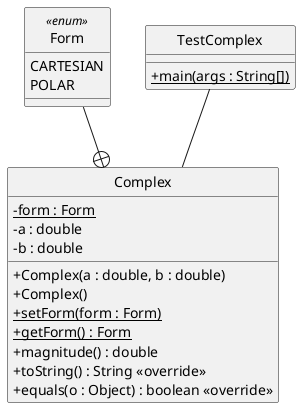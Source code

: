 @startuml
skinparam classAttributeIconSize 0
hide circle

enum Form <<enum>> {
  CARTESIAN
  POLAR
}

class Complex {
 - {static} form : Form
 - a : double
 - b : double
 + Complex(a : double, b : double)
 + Complex()
 + {static} setForm(form : Form)
 + {static} getForm() : Form
 + magnitude() : double
 + toString() : String <<override>>
 + equals(o : Object) : boolean <<override>>
}

class TestComplex {
 +{static} main(args : String[])
}

TestComplex -- Complex
Form --+ Complex

@enduml

